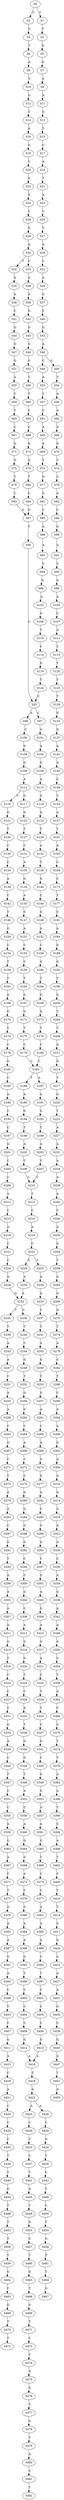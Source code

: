 strict digraph  {
	S0 -> S1 [ label = C ];
	S0 -> S2 [ label = C ];
	S1 -> S3 [ label = T ];
	S2 -> S4 [ label = C ];
	S3 -> S5 [ label = G ];
	S4 -> S6 [ label = T ];
	S5 -> S7 [ label = G ];
	S6 -> S8 [ label = A ];
	S7 -> S9 [ label = A ];
	S8 -> S10 [ label = T ];
	S9 -> S11 [ label = A ];
	S10 -> S12 [ label = G ];
	S11 -> S13 [ label = G ];
	S12 -> S14 [ label = C ];
	S13 -> S15 [ label = T ];
	S14 -> S16 [ label = A ];
	S15 -> S17 [ label = C ];
	S16 -> S18 [ label = G ];
	S17 -> S19 [ label = A ];
	S18 -> S20 [ label = C ];
	S19 -> S21 [ label = T ];
	S20 -> S22 [ label = G ];
	S21 -> S23 [ label = A ];
	S22 -> S24 [ label = A ];
	S23 -> S25 [ label = C ];
	S24 -> S26 [ label = C ];
	S25 -> S27 [ label = T ];
	S26 -> S28 [ label = G ];
	S27 -> S29 [ label = A ];
	S28 -> S30 [ label = G ];
	S29 -> S31 [ label = C ];
	S30 -> S32 [ label = T ];
	S30 -> S33 [ label = C ];
	S31 -> S34 [ label = A ];
	S32 -> S35 [ label = A ];
	S33 -> S36 [ label = A ];
	S34 -> S37 [ label = G ];
	S35 -> S38 [ label = A ];
	S36 -> S39 [ label = A ];
	S37 -> S40 [ label = T ];
	S38 -> S41 [ label = C ];
	S39 -> S42 [ label = G ];
	S40 -> S43 [ label = G ];
	S41 -> S44 [ label = G ];
	S42 -> S45 [ label = G ];
	S43 -> S46 [ label = A ];
	S44 -> S47 [ label = G ];
	S45 -> S48 [ label = G ];
	S46 -> S49 [ label = C ];
	S46 -> S50 [ label = G ];
	S47 -> S51 [ label = G ];
	S48 -> S52 [ label = G ];
	S49 -> S53 [ label = A ];
	S50 -> S54 [ label = T ];
	S51 -> S55 [ label = A ];
	S52 -> S56 [ label = T ];
	S53 -> S57 [ label = T ];
	S54 -> S58 [ label = A ];
	S55 -> S59 [ label = C ];
	S56 -> S60 [ label = T ];
	S57 -> S61 [ label = C ];
	S58 -> S62 [ label = A ];
	S59 -> S63 [ label = T ];
	S60 -> S64 [ label = C ];
	S61 -> S65 [ label = A ];
	S62 -> S66 [ label = A ];
	S63 -> S67 [ label = C ];
	S64 -> S68 [ label = C ];
	S65 -> S69 [ label = A ];
	S66 -> S70 [ label = G ];
	S67 -> S71 [ label = G ];
	S68 -> S72 [ label = G ];
	S69 -> S73 [ label = T ];
	S70 -> S74 [ label = T ];
	S71 -> S75 [ label = G ];
	S72 -> S76 [ label = G ];
	S73 -> S77 [ label = G ];
	S74 -> S78 [ label = C ];
	S75 -> S79 [ label = T ];
	S76 -> S80 [ label = T ];
	S77 -> S81 [ label = G ];
	S78 -> S82 [ label = A ];
	S79 -> S83 [ label = C ];
	S80 -> S84 [ label = C ];
	S81 -> S85 [ label = C ];
	S82 -> S86 [ label = C ];
	S83 -> S87 [ label = G ];
	S84 -> S87 [ label = G ];
	S85 -> S88 [ label = A ];
	S86 -> S89 [ label = G ];
	S87 -> S90 [ label = T ];
	S88 -> S91 [ label = A ];
	S89 -> S92 [ label = A ];
	S90 -> S93 [ label = C ];
	S91 -> S94 [ label = C ];
	S92 -> S95 [ label = C ];
	S93 -> S96 [ label = A ];
	S93 -> S97 [ label = C ];
	S94 -> S98 [ label = A ];
	S95 -> S99 [ label = A ];
	S96 -> S100 [ label = C ];
	S97 -> S101 [ label = G ];
	S98 -> S102 [ label = A ];
	S99 -> S103 [ label = A ];
	S100 -> S104 [ label = G ];
	S101 -> S105 [ label = A ];
	S102 -> S106 [ label = G ];
	S103 -> S107 [ label = C ];
	S104 -> S108 [ label = G ];
	S105 -> S109 [ label = G ];
	S106 -> S110 [ label = T ];
	S107 -> S111 [ label = A ];
	S108 -> S112 [ label = A ];
	S109 -> S113 [ label = A ];
	S110 -> S114 [ label = C ];
	S111 -> S115 [ label = T ];
	S112 -> S116 [ label = C ];
	S112 -> S117 [ label = G ];
	S113 -> S118 [ label = G ];
	S114 -> S119 [ label = G ];
	S115 -> S120 [ label = T ];
	S116 -> S121 [ label = G ];
	S117 -> S122 [ label = G ];
	S118 -> S123 [ label = G ];
	S119 -> S124 [ label = T ];
	S120 -> S125 [ label = T ];
	S121 -> S126 [ label = T ];
	S122 -> S127 [ label = T ];
	S123 -> S128 [ label = T ];
	S124 -> S93 [ label = C ];
	S125 -> S129 [ label = T ];
	S126 -> S130 [ label = C ];
	S127 -> S131 [ label = C ];
	S128 -> S132 [ label = A ];
	S129 -> S133 [ label = G ];
	S130 -> S134 [ label = C ];
	S131 -> S135 [ label = A ];
	S132 -> S136 [ label = T ];
	S133 -> S137 [ label = G ];
	S134 -> S138 [ label = A ];
	S135 -> S139 [ label = G ];
	S136 -> S140 [ label = G ];
	S137 -> S141 [ label = A ];
	S138 -> S142 [ label = C ];
	S139 -> S143 [ label = A ];
	S140 -> S144 [ label = C ];
	S141 -> S145 [ label = A ];
	S142 -> S146 [ label = T ];
	S143 -> S147 [ label = G ];
	S144 -> S148 [ label = G ];
	S145 -> S149 [ label = C ];
	S146 -> S150 [ label = G ];
	S147 -> S151 [ label = A ];
	S148 -> S152 [ label = A ];
	S149 -> S153 [ label = T ];
	S150 -> S154 [ label = C ];
	S151 -> S155 [ label = C ];
	S152 -> S156 [ label = C ];
	S153 -> S157 [ label = A ];
	S154 -> S158 [ label = T ];
	S155 -> S159 [ label = C ];
	S156 -> S160 [ label = G ];
	S157 -> S161 [ label = T ];
	S158 -> S162 [ label = T ];
	S159 -> S163 [ label = T ];
	S160 -> S164 [ label = T ];
	S161 -> S165 [ label = A ];
	S162 -> S166 [ label = A ];
	S163 -> S167 [ label = G ];
	S164 -> S168 [ label = G ];
	S165 -> S169 [ label = C ];
	S166 -> S170 [ label = G ];
	S167 -> S171 [ label = G ];
	S168 -> S172 [ label = G ];
	S169 -> S173 [ label = C ];
	S170 -> S174 [ label = T ];
	S171 -> S175 [ label = T ];
	S172 -> S176 [ label = T ];
	S173 -> S177 [ label = T ];
	S174 -> S178 [ label = C ];
	S175 -> S179 [ label = C ];
	S176 -> S180 [ label = C ];
	S177 -> S181 [ label = C ];
	S178 -> S182 [ label = G ];
	S179 -> S183 [ label = C ];
	S180 -> S183 [ label = C ];
	S181 -> S184 [ label = A ];
	S182 -> S185 [ label = C ];
	S183 -> S186 [ label = T ];
	S183 -> S187 [ label = A ];
	S184 -> S188 [ label = G ];
	S185 -> S189 [ label = A ];
	S186 -> S190 [ label = A ];
	S187 -> S191 [ label = A ];
	S188 -> S192 [ label = G ];
	S189 -> S193 [ label = C ];
	S190 -> S194 [ label = G ];
	S191 -> S195 [ label = G ];
	S192 -> S196 [ label = T ];
	S193 -> S197 [ label = C ];
	S194 -> S198 [ label = T ];
	S195 -> S199 [ label = T ];
	S196 -> S200 [ label = G ];
	S197 -> S201 [ label = G ];
	S198 -> S202 [ label = A ];
	S199 -> S203 [ label = A ];
	S200 -> S204 [ label = T ];
	S201 -> S205 [ label = C ];
	S202 -> S206 [ label = C ];
	S203 -> S207 [ label = C ];
	S204 -> S208 [ label = T ];
	S205 -> S209 [ label = C ];
	S206 -> S210 [ label = C ];
	S207 -> S210 [ label = C ];
	S208 -> S211 [ label = A ];
	S209 -> S212 [ label = A ];
	S210 -> S213 [ label = T ];
	S211 -> S214 [ label = G ];
	S212 -> S215 [ label = C ];
	S213 -> S216 [ label = C ];
	S214 -> S217 [ label = T ];
	S215 -> S218 [ label = A ];
	S216 -> S219 [ label = A ];
	S217 -> S220 [ label = G ];
	S218 -> S221 [ label = C ];
	S219 -> S222 [ label = C ];
	S220 -> S223 [ label = T ];
	S221 -> S224 [ label = C ];
	S222 -> S225 [ label = T ];
	S222 -> S226 [ label = C ];
	S223 -> S227 [ label = A ];
	S224 -> S228 [ label = A ];
	S225 -> S229 [ label = A ];
	S226 -> S230 [ label = A ];
	S227 -> S231 [ label = A ];
	S228 -> S232 [ label = A ];
	S229 -> S233 [ label = A ];
	S230 -> S232 [ label = A ];
	S231 -> S234 [ label = A ];
	S232 -> S235 [ label = T ];
	S232 -> S236 [ label = G ];
	S233 -> S237 [ label = C ];
	S234 -> S238 [ label = A ];
	S235 -> S239 [ label = T ];
	S236 -> S240 [ label = T ];
	S237 -> S241 [ label = T ];
	S238 -> S242 [ label = A ];
	S239 -> S243 [ label = A ];
	S240 -> S244 [ label = C ];
	S241 -> S245 [ label = A ];
	S242 -> S246 [ label = C ];
	S243 -> S247 [ label = A ];
	S244 -> S248 [ label = G ];
	S245 -> S249 [ label = G ];
	S246 -> S250 [ label = A ];
	S247 -> S251 [ label = C ];
	S248 -> S252 [ label = T ];
	S249 -> S253 [ label = T ];
	S250 -> S254 [ label = G ];
	S251 -> S255 [ label = A ];
	S252 -> S256 [ label = G ];
	S253 -> S257 [ label = G ];
	S254 -> S258 [ label = T ];
	S255 -> S259 [ label = A ];
	S256 -> S260 [ label = G ];
	S257 -> S261 [ label = A ];
	S258 -> S262 [ label = G ];
	S259 -> S263 [ label = C ];
	S260 -> S264 [ label = C ];
	S261 -> S265 [ label = C ];
	S262 -> S266 [ label = G ];
	S263 -> S267 [ label = G ];
	S264 -> S268 [ label = A ];
	S265 -> S269 [ label = A ];
	S266 -> S270 [ label = A ];
	S267 -> S271 [ label = C ];
	S268 -> S272 [ label = C ];
	S269 -> S273 [ label = G ];
	S270 -> S274 [ label = T ];
	S271 -> S275 [ label = T ];
	S272 -> S276 [ label = C ];
	S273 -> S277 [ label = G ];
	S274 -> S278 [ label = A ];
	S275 -> S279 [ label = A ];
	S276 -> S280 [ label = G ];
	S277 -> S281 [ label = G ];
	S278 -> S282 [ label = C ];
	S279 -> S283 [ label = A ];
	S280 -> S284 [ label = G ];
	S281 -> S285 [ label = C ];
	S282 -> S286 [ label = T ];
	S283 -> S287 [ label = C ];
	S284 -> S288 [ label = G ];
	S285 -> S289 [ label = G ];
	S286 -> S290 [ label = C ];
	S287 -> S291 [ label = G ];
	S288 -> S292 [ label = G ];
	S289 -> S293 [ label = A ];
	S290 -> S294 [ label = A ];
	S291 -> S295 [ label = T ];
	S292 -> S296 [ label = C ];
	S293 -> S297 [ label = C ];
	S294 -> S298 [ label = A ];
	S295 -> S299 [ label = A ];
	S296 -> S300 [ label = C ];
	S297 -> S301 [ label = G ];
	S298 -> S302 [ label = G ];
	S299 -> S303 [ label = A ];
	S300 -> S304 [ label = G ];
	S301 -> S305 [ label = A ];
	S302 -> S306 [ label = A ];
	S303 -> S307 [ label = A ];
	S304 -> S308 [ label = C ];
	S305 -> S309 [ label = G ];
	S306 -> S310 [ label = A ];
	S307 -> S311 [ label = A ];
	S308 -> S312 [ label = A ];
	S309 -> S313 [ label = A ];
	S310 -> S314 [ label = G ];
	S311 -> S315 [ label = G ];
	S312 -> S316 [ label = G ];
	S313 -> S317 [ label = G ];
	S314 -> S318 [ label = A ];
	S315 -> S319 [ label = T ];
	S316 -> S320 [ label = G ];
	S317 -> S321 [ label = A ];
	S318 -> S322 [ label = A ];
	S319 -> S323 [ label = C ];
	S320 -> S324 [ label = T ];
	S321 -> S325 [ label = C ];
	S322 -> S326 [ label = A ];
	S323 -> S327 [ label = C ];
	S324 -> S328 [ label = C ];
	S325 -> S329 [ label = T ];
	S326 -> S330 [ label = C ];
	S327 -> S331 [ label = T ];
	S328 -> S332 [ label = A ];
	S329 -> S333 [ label = T ];
	S330 -> S334 [ label = A ];
	S331 -> S335 [ label = G ];
	S332 -> S336 [ label = T ];
	S333 -> S337 [ label = C ];
	S334 -> S338 [ label = G ];
	S335 -> S339 [ label = A ];
	S336 -> S340 [ label = G ];
	S337 -> S341 [ label = G ];
	S338 -> S342 [ label = A ];
	S339 -> S343 [ label = C ];
	S340 -> S344 [ label = G ];
	S341 -> S345 [ label = C ];
	S342 -> S346 [ label = A ];
	S343 -> S347 [ label = T ];
	S344 -> S348 [ label = T ];
	S345 -> S349 [ label = G ];
	S346 -> S350 [ label = A ];
	S347 -> S351 [ label = C ];
	S348 -> S352 [ label = A ];
	S349 -> S353 [ label = G ];
	S350 -> S354 [ label = C ];
	S351 -> S355 [ label = C ];
	S352 -> S356 [ label = C ];
	S353 -> S357 [ label = A ];
	S354 -> S358 [ label = T ];
	S355 -> S359 [ label = A ];
	S356 -> S360 [ label = A ];
	S357 -> S361 [ label = A ];
	S358 -> S362 [ label = A ];
	S359 -> S363 [ label = G ];
	S360 -> S364 [ label = G ];
	S361 -> S365 [ label = G ];
	S362 -> S366 [ label = C ];
	S363 -> S367 [ label = A ];
	S364 -> S368 [ label = G ];
	S365 -> S369 [ label = T ];
	S366 -> S370 [ label = C ];
	S367 -> S371 [ label = C ];
	S368 -> S372 [ label = A ];
	S369 -> S373 [ label = C ];
	S370 -> S374 [ label = T ];
	S371 -> S375 [ label = T ];
	S372 -> S376 [ label = C ];
	S373 -> S377 [ label = C ];
	S374 -> S378 [ label = T ];
	S375 -> S379 [ label = A ];
	S376 -> S380 [ label = G ];
	S377 -> S381 [ label = A ];
	S378 -> S382 [ label = A ];
	S379 -> S383 [ label = A ];
	S380 -> S384 [ label = A ];
	S381 -> S385 [ label = A ];
	S382 -> S386 [ label = A ];
	S383 -> S387 [ label = A ];
	S384 -> S388 [ label = A ];
	S385 -> S389 [ label = A ];
	S386 -> S390 [ label = T ];
	S387 -> S391 [ label = G ];
	S388 -> S392 [ label = G ];
	S389 -> S393 [ label = C ];
	S390 -> S394 [ label = C ];
	S391 -> S395 [ label = A ];
	S392 -> S396 [ label = T ];
	S393 -> S397 [ label = T ];
	S394 -> S398 [ label = A ];
	S395 -> S399 [ label = C ];
	S396 -> S400 [ label = C ];
	S397 -> S401 [ label = C ];
	S398 -> S402 [ label = T ];
	S399 -> S403 [ label = T ];
	S400 -> S404 [ label = C ];
	S401 -> S405 [ label = C ];
	S402 -> S406 [ label = C ];
	S403 -> S407 [ label = C ];
	S404 -> S408 [ label = C ];
	S405 -> S409 [ label = C ];
	S406 -> S410 [ label = T ];
	S407 -> S411 [ label = G ];
	S408 -> S412 [ label = G ];
	S409 -> S413 [ label = G ];
	S410 -> S414 [ label = T ];
	S411 -> S415 [ label = A ];
	S412 -> S416 [ label = A ];
	S413 -> S416 [ label = A ];
	S414 -> S417 [ label = C ];
	S415 -> S418 [ label = C ];
	S416 -> S419 [ label = C ];
	S417 -> S420 [ label = G ];
	S418 -> S421 [ label = A ];
	S419 -> S422 [ label = G ];
	S420 -> S423 [ label = C ];
	S421 -> S424 [ label = C ];
	S422 -> S425 [ label = A ];
	S422 -> S426 [ label = A ];
	S423 -> S427 [ label = A ];
	S424 -> S428 [ label = C ];
	S425 -> S429 [ label = C ];
	S426 -> S430 [ label = C ];
	S427 -> S431 [ label = A ];
	S428 -> S432 [ label = C ];
	S429 -> S433 [ label = C ];
	S430 -> S434 [ label = G ];
	S431 -> S435 [ label = G ];
	S432 -> S436 [ label = T ];
	S433 -> S437 [ label = C ];
	S434 -> S438 [ label = T ];
	S435 -> S439 [ label = C ];
	S436 -> S440 [ label = T ];
	S437 -> S441 [ label = T ];
	S438 -> S442 [ label = C ];
	S439 -> S443 [ label = G ];
	S440 -> S444 [ label = G ];
	S441 -> S445 [ label = A ];
	S442 -> S446 [ label = T ];
	S443 -> S447 [ label = G ];
	S444 -> S448 [ label = T ];
	S445 -> S449 [ label = T ];
	S446 -> S450 [ label = C ];
	S447 -> S451 [ label = T ];
	S448 -> S452 [ label = T ];
	S449 -> S453 [ label = G ];
	S450 -> S454 [ label = T ];
	S451 -> S455 [ label = A ];
	S452 -> S456 [ label = T ];
	S453 -> S457 [ label = C ];
	S454 -> S458 [ label = G ];
	S456 -> S459 [ label = T ];
	S457 -> S460 [ label = T ];
	S458 -> S461 [ label = T ];
	S459 -> S462 [ label = G ];
	S460 -> S463 [ label = G ];
	S461 -> S464 [ label = T ];
	S462 -> S465 [ label = C ];
	S463 -> S466 [ label = T ];
	S464 -> S467 [ label = G ];
	S465 -> S468 [ label = G ];
	S466 -> S469 [ label = G ];
	S468 -> S470 [ label = T ];
	S469 -> S471 [ label = T ];
	S470 -> S472 [ label = T ];
	S471 -> S473 [ label = C ];
	S473 -> S474 [ label = T ];
	S474 -> S475 [ label = G ];
	S475 -> S476 [ label = G ];
	S476 -> S477 [ label = T ];
	S477 -> S478 [ label = G ];
	S478 -> S479 [ label = T ];
	S479 -> S480 [ label = A ];
	S480 -> S481 [ label = C ];
	S481 -> S482 [ label = T ];
}
